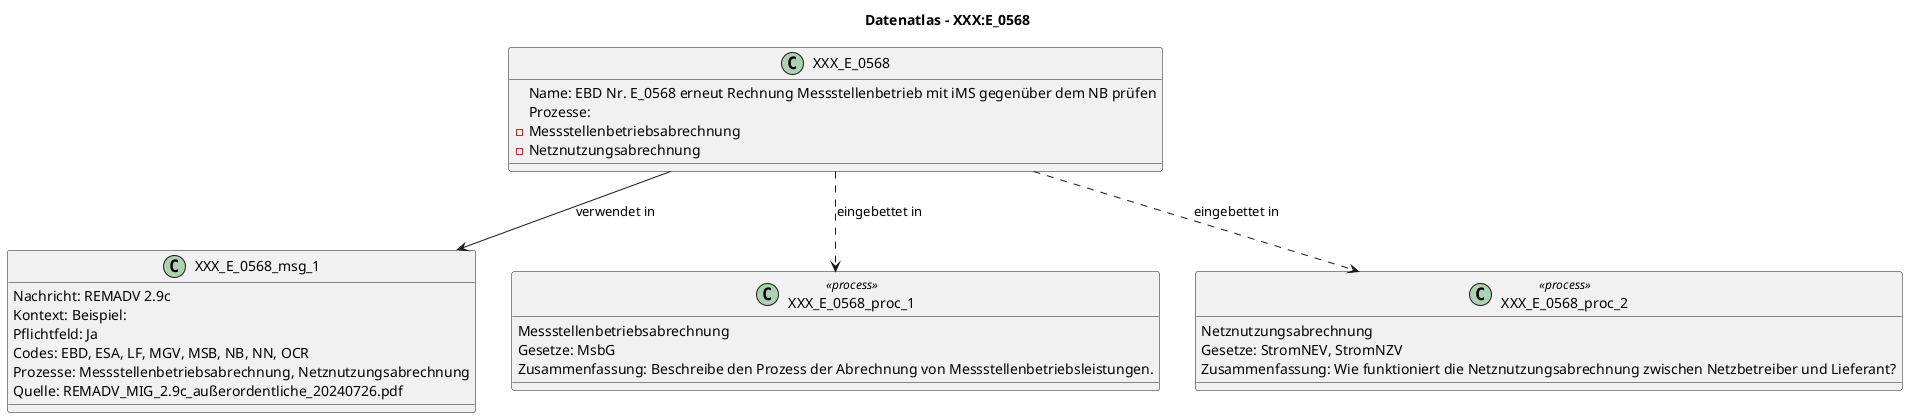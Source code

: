 @startuml
title Datenatlas – XXX:E_0568
class XXX_E_0568 {
  Name: EBD Nr. E_0568 erneut Rechnung Messstellenbetrieb mit iMS gegenüber dem NB prüfen
  Prozesse:
    - Messstellenbetriebsabrechnung
    - Netznutzungsabrechnung
}
class XXX_E_0568_msg_1 {
  Nachricht: REMADV 2.9c
  Kontext: Beispiel:
  Pflichtfeld: Ja
  Codes: EBD, ESA, LF, MGV, MSB, NB, NN, OCR
  Prozesse: Messstellenbetriebsabrechnung, Netznutzungsabrechnung
  Quelle: REMADV_MIG_2.9c_außerordentliche_20240726.pdf
}
XXX_E_0568 --> XXX_E_0568_msg_1 : verwendet in
class XXX_E_0568_proc_1 <<process>> {
  Messstellenbetriebsabrechnung
  Gesetze: MsbG
  Zusammenfassung: Beschreibe den Prozess der Abrechnung von Messstellenbetriebsleistungen.
}
XXX_E_0568 ..> XXX_E_0568_proc_1 : eingebettet in
class XXX_E_0568_proc_2 <<process>> {
  Netznutzungsabrechnung
  Gesetze: StromNEV, StromNZV
  Zusammenfassung: Wie funktioniert die Netznutzungsabrechnung zwischen Netzbetreiber und Lieferant?
}
XXX_E_0568 ..> XXX_E_0568_proc_2 : eingebettet in
@enduml